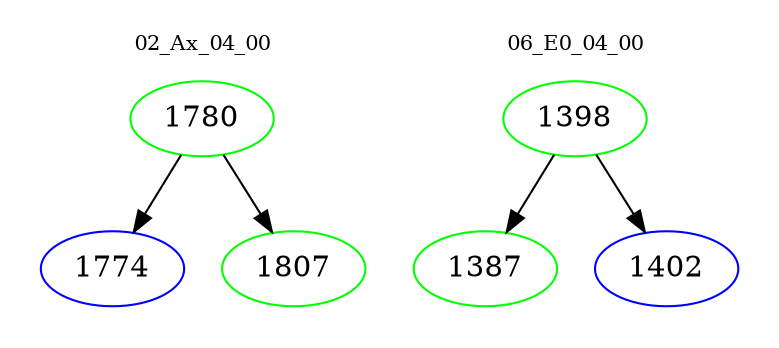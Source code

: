 digraph{
subgraph cluster_0 {
color = white
label = "02_Ax_04_00";
fontsize=10;
T0_1780 [label="1780", color="green"]
T0_1780 -> T0_1774 [color="black"]
T0_1774 [label="1774", color="blue"]
T0_1780 -> T0_1807 [color="black"]
T0_1807 [label="1807", color="green"]
}
subgraph cluster_1 {
color = white
label = "06_E0_04_00";
fontsize=10;
T1_1398 [label="1398", color="green"]
T1_1398 -> T1_1387 [color="black"]
T1_1387 [label="1387", color="green"]
T1_1398 -> T1_1402 [color="black"]
T1_1402 [label="1402", color="blue"]
}
}
